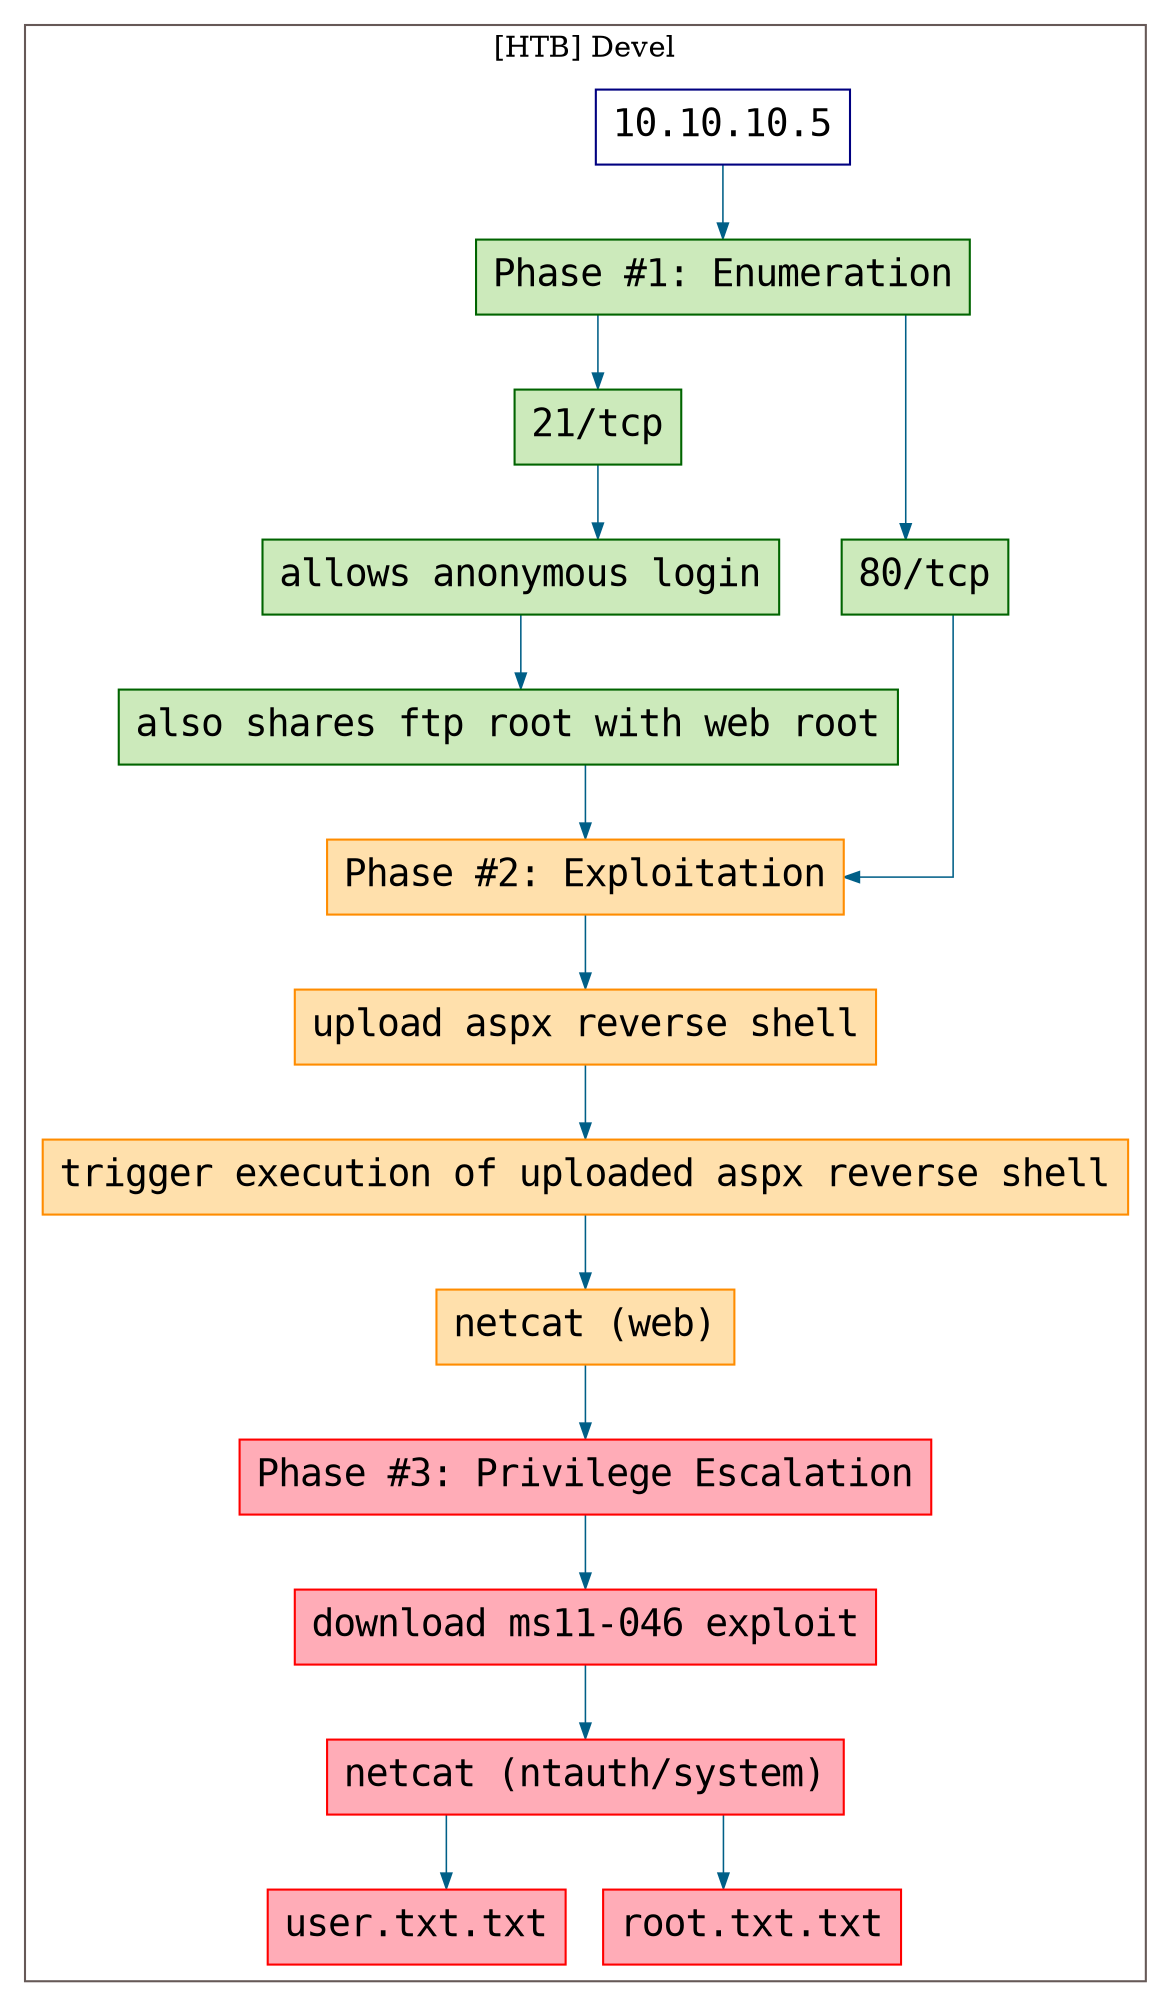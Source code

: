 digraph G {
  #rankdir=LR;
  nodesdictep=1.0; splines="ortho"; K=0.6; overlap=scale; fixedsize=true; resolution=72; bgcolor="#ffffff"; outputorder="edgesfirst";
  node [fontname="courier" fontsize=18 shape=box width=0.25 fillcolor="white" style="filled,solid"];
  edge [style=solid color="#005f87" penwidth=0.75 arrowsize=0.75];

  0[label="10.10.10.5" color="navyblue" fillcolor="#ffffff" tooltip="[HTB] Devel"];
  10[label="Phase #3: Privilege Escalation" color="red" fillcolor="#ffacb7" tooltip="Phase #3:Privilege Escalation"];
  11[label="download ms11-046 exploit" color="red" fillcolor="#ffacb7" tooltip="Phase #3:Privilege Escalation"];
  12[label="netcat (ntauth/system)" color="red" fillcolor="#ffacb7" tooltip="Phase #3:Privilege Escalation"];
  13[label="user.txt.txt" color="red" fillcolor="#ffacb7" tooltip="Phase #3:Privilege Escalation"];
  14[label="root.txt.txt" color="red" fillcolor="#ffacb7" tooltip="Phase #3:Privilege Escalation"];
  1[label="Phase #1: Enumeration" color="darkgreen" fillcolor="#cceabb" tooltip="Phase #1:Enumeration"];
  2[label="21/tcp" color="darkgreen" fillcolor="#cceabb" tooltip="Phase #1:Enumeration"];
  3[label="allows anonymous login" color="darkgreen" fillcolor="#cceabb" tooltip="Phase #1:Enumeration"];
  4[label="also shares ftp root with web root" color="darkgreen" fillcolor="#cceabb" tooltip="Phase #1:Enumeration"];
  5[label="Phase #2: Exploitation" color="darkorange" fillcolor="#ffe0ac" tooltip="Phase #2:Exploitation"];
  6[label="upload aspx reverse shell" color="darkorange" fillcolor="#ffe0ac" tooltip="Phase #2:Exploitation"];
  7[label="80/tcp" color="darkgreen" fillcolor="#cceabb" tooltip="Phase #1:Enumeration"];
  8[label="trigger execution of uploaded aspx reverse shell" color="darkorange" fillcolor="#ffe0ac" tooltip="Phase #2:Exploitation"];
  9[label="netcat (web)" color="darkorange" fillcolor="#ffe0ac" tooltip="Phase #2:Exploitation"];

  subgraph cluster_0 {
    node [style="filled,solid"];
    label = "[HTB] Devel";
    color = "#665957";
    0 -> 1 [color="#005f87"];
    1 -> 2 [color="#005f87"];
    1 -> 7 [color="#005f87"];
    10 -> 11 [color="#005f87"];
    11 -> 12 [color="#005f87"];
    12 -> 13 [color="#005f87"];
    12 -> 14 [color="#005f87"];
    2 -> 3 [color="#005f87"];
    3 -> 4 [color="#005f87"];
    4 -> 5 [color="#005f87"];
    5 -> 6 [color="#005f87"];
    6 -> 8 [color="#005f87"];
    7 -> 5 [color="#005f87"];
    8 -> 9 [color="#005f87"];
    9 -> 10 [color="#005f87"];
  }
}
